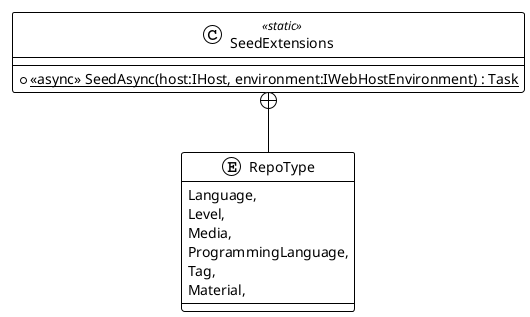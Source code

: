 @startuml
!theme plain
class SeedExtensions <<static>> {
    + {static} <<async>> SeedAsync(host:IHost, environment:IWebHostEnvironment) : Task
}
enum RepoType {
    Language,
    Level,
    Media,
    ProgrammingLanguage,
    Tag,
    Material,
}
SeedExtensions +-- RepoType
@enduml
